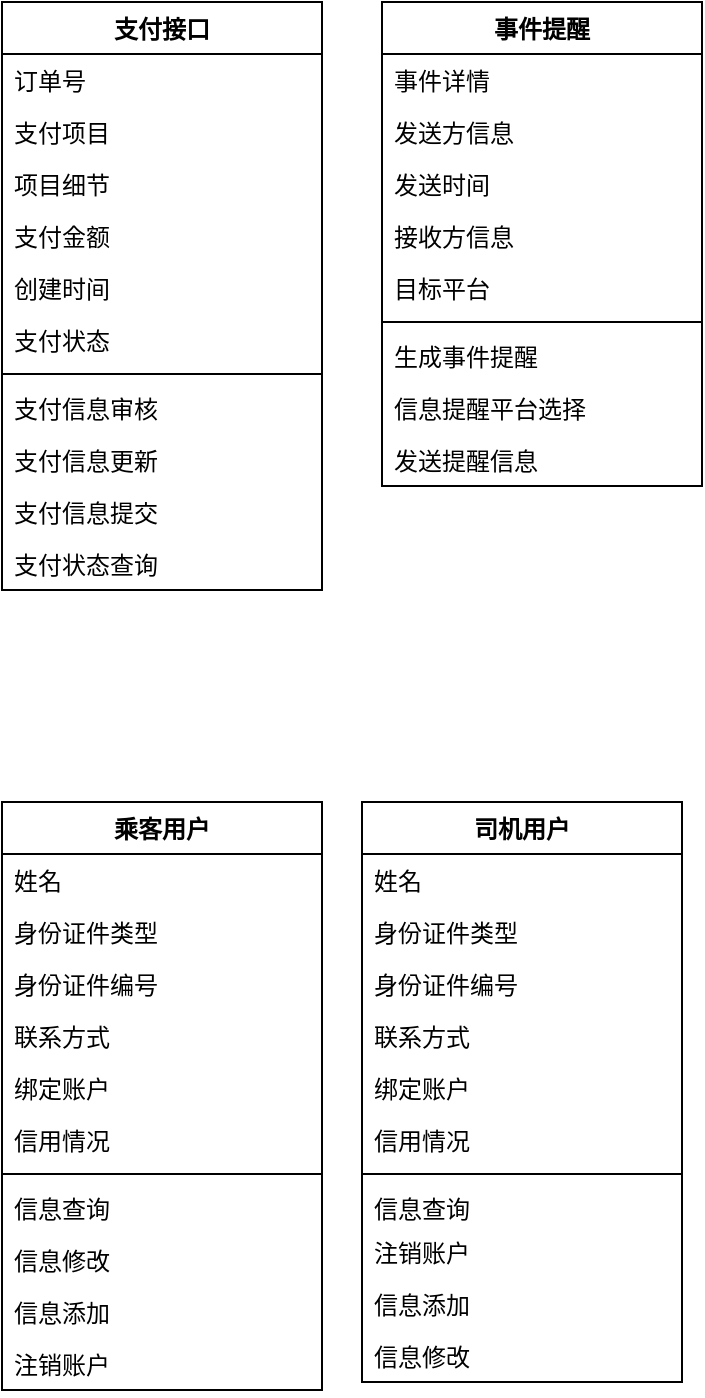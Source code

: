 <mxfile version="14.7.7" type="github">
  <diagram id="9Z2w__I7CMbtvNIpu06B" name="第 1 页">
    <mxGraphModel dx="990" dy="547" grid="1" gridSize="10" guides="1" tooltips="1" connect="1" arrows="1" fold="1" page="1" pageScale="1" pageWidth="827" pageHeight="1169" math="0" shadow="0">
      <root>
        <mxCell id="0" />
        <mxCell id="1" parent="0" />
        <mxCell id="Z66aNXY8VyCRNVoToxuj-1" value="支付接口" style="swimlane;fontStyle=1;align=center;verticalAlign=top;childLayout=stackLayout;horizontal=1;startSize=26;horizontalStack=0;resizeParent=1;resizeParentMax=0;resizeLast=0;collapsible=1;marginBottom=0;" vertex="1" parent="1">
          <mxGeometry x="50" y="50" width="160" height="294" as="geometry" />
        </mxCell>
        <mxCell id="Z66aNXY8VyCRNVoToxuj-2" value="订单号" style="text;strokeColor=none;fillColor=none;align=left;verticalAlign=top;spacingLeft=4;spacingRight=4;overflow=hidden;rotatable=0;points=[[0,0.5],[1,0.5]];portConstraint=eastwest;" vertex="1" parent="Z66aNXY8VyCRNVoToxuj-1">
          <mxGeometry y="26" width="160" height="26" as="geometry" />
        </mxCell>
        <mxCell id="Z66aNXY8VyCRNVoToxuj-6" value="支付项目" style="text;strokeColor=none;fillColor=none;align=left;verticalAlign=top;spacingLeft=4;spacingRight=4;overflow=hidden;rotatable=0;points=[[0,0.5],[1,0.5]];portConstraint=eastwest;" vertex="1" parent="Z66aNXY8VyCRNVoToxuj-1">
          <mxGeometry y="52" width="160" height="26" as="geometry" />
        </mxCell>
        <mxCell id="Z66aNXY8VyCRNVoToxuj-7" value="项目细节" style="text;strokeColor=none;fillColor=none;align=left;verticalAlign=top;spacingLeft=4;spacingRight=4;overflow=hidden;rotatable=0;points=[[0,0.5],[1,0.5]];portConstraint=eastwest;" vertex="1" parent="Z66aNXY8VyCRNVoToxuj-1">
          <mxGeometry y="78" width="160" height="26" as="geometry" />
        </mxCell>
        <mxCell id="Z66aNXY8VyCRNVoToxuj-5" value="支付金额" style="text;strokeColor=none;fillColor=none;align=left;verticalAlign=top;spacingLeft=4;spacingRight=4;overflow=hidden;rotatable=0;points=[[0,0.5],[1,0.5]];portConstraint=eastwest;" vertex="1" parent="Z66aNXY8VyCRNVoToxuj-1">
          <mxGeometry y="104" width="160" height="26" as="geometry" />
        </mxCell>
        <mxCell id="Z66aNXY8VyCRNVoToxuj-9" value="创建时间" style="text;strokeColor=none;fillColor=none;align=left;verticalAlign=top;spacingLeft=4;spacingRight=4;overflow=hidden;rotatable=0;points=[[0,0.5],[1,0.5]];portConstraint=eastwest;" vertex="1" parent="Z66aNXY8VyCRNVoToxuj-1">
          <mxGeometry y="130" width="160" height="26" as="geometry" />
        </mxCell>
        <mxCell id="Z66aNXY8VyCRNVoToxuj-10" value="支付状态" style="text;strokeColor=none;fillColor=none;align=left;verticalAlign=top;spacingLeft=4;spacingRight=4;overflow=hidden;rotatable=0;points=[[0,0.5],[1,0.5]];portConstraint=eastwest;" vertex="1" parent="Z66aNXY8VyCRNVoToxuj-1">
          <mxGeometry y="156" width="160" height="26" as="geometry" />
        </mxCell>
        <mxCell id="Z66aNXY8VyCRNVoToxuj-3" value="" style="line;strokeWidth=1;fillColor=none;align=left;verticalAlign=middle;spacingTop=-1;spacingLeft=3;spacingRight=3;rotatable=0;labelPosition=right;points=[];portConstraint=eastwest;" vertex="1" parent="Z66aNXY8VyCRNVoToxuj-1">
          <mxGeometry y="182" width="160" height="8" as="geometry" />
        </mxCell>
        <mxCell id="Z66aNXY8VyCRNVoToxuj-4" value="支付信息审核" style="text;strokeColor=none;fillColor=none;align=left;verticalAlign=top;spacingLeft=4;spacingRight=4;overflow=hidden;rotatable=0;points=[[0,0.5],[1,0.5]];portConstraint=eastwest;" vertex="1" parent="Z66aNXY8VyCRNVoToxuj-1">
          <mxGeometry y="190" width="160" height="26" as="geometry" />
        </mxCell>
        <mxCell id="Z66aNXY8VyCRNVoToxuj-11" value="支付信息更新" style="text;strokeColor=none;fillColor=none;align=left;verticalAlign=top;spacingLeft=4;spacingRight=4;overflow=hidden;rotatable=0;points=[[0,0.5],[1,0.5]];portConstraint=eastwest;" vertex="1" parent="Z66aNXY8VyCRNVoToxuj-1">
          <mxGeometry y="216" width="160" height="26" as="geometry" />
        </mxCell>
        <mxCell id="Z66aNXY8VyCRNVoToxuj-12" value="支付信息提交" style="text;strokeColor=none;fillColor=none;align=left;verticalAlign=top;spacingLeft=4;spacingRight=4;overflow=hidden;rotatable=0;points=[[0,0.5],[1,0.5]];portConstraint=eastwest;" vertex="1" parent="Z66aNXY8VyCRNVoToxuj-1">
          <mxGeometry y="242" width="160" height="26" as="geometry" />
        </mxCell>
        <mxCell id="Z66aNXY8VyCRNVoToxuj-13" value="支付状态查询" style="text;strokeColor=none;fillColor=none;align=left;verticalAlign=top;spacingLeft=4;spacingRight=4;overflow=hidden;rotatable=0;points=[[0,0.5],[1,0.5]];portConstraint=eastwest;" vertex="1" parent="Z66aNXY8VyCRNVoToxuj-1">
          <mxGeometry y="268" width="160" height="26" as="geometry" />
        </mxCell>
        <mxCell id="Z66aNXY8VyCRNVoToxuj-14" value="事件提醒" style="swimlane;fontStyle=1;align=center;verticalAlign=top;childLayout=stackLayout;horizontal=1;startSize=26;horizontalStack=0;resizeParent=1;resizeParentMax=0;resizeLast=0;collapsible=1;marginBottom=0;" vertex="1" parent="1">
          <mxGeometry x="240" y="50" width="160" height="242" as="geometry" />
        </mxCell>
        <mxCell id="Z66aNXY8VyCRNVoToxuj-15" value="事件详情" style="text;strokeColor=none;fillColor=none;align=left;verticalAlign=top;spacingLeft=4;spacingRight=4;overflow=hidden;rotatable=0;points=[[0,0.5],[1,0.5]];portConstraint=eastwest;" vertex="1" parent="Z66aNXY8VyCRNVoToxuj-14">
          <mxGeometry y="26" width="160" height="26" as="geometry" />
        </mxCell>
        <mxCell id="Z66aNXY8VyCRNVoToxuj-18" value="发送方信息" style="text;strokeColor=none;fillColor=none;align=left;verticalAlign=top;spacingLeft=4;spacingRight=4;overflow=hidden;rotatable=0;points=[[0,0.5],[1,0.5]];portConstraint=eastwest;" vertex="1" parent="Z66aNXY8VyCRNVoToxuj-14">
          <mxGeometry y="52" width="160" height="26" as="geometry" />
        </mxCell>
        <mxCell id="Z66aNXY8VyCRNVoToxuj-19" value="发送时间" style="text;strokeColor=none;fillColor=none;align=left;verticalAlign=top;spacingLeft=4;spacingRight=4;overflow=hidden;rotatable=0;points=[[0,0.5],[1,0.5]];portConstraint=eastwest;" vertex="1" parent="Z66aNXY8VyCRNVoToxuj-14">
          <mxGeometry y="78" width="160" height="26" as="geometry" />
        </mxCell>
        <mxCell id="Z66aNXY8VyCRNVoToxuj-20" value="接收方信息" style="text;strokeColor=none;fillColor=none;align=left;verticalAlign=top;spacingLeft=4;spacingRight=4;overflow=hidden;rotatable=0;points=[[0,0.5],[1,0.5]];portConstraint=eastwest;" vertex="1" parent="Z66aNXY8VyCRNVoToxuj-14">
          <mxGeometry y="104" width="160" height="26" as="geometry" />
        </mxCell>
        <mxCell id="Z66aNXY8VyCRNVoToxuj-21" value="目标平台" style="text;strokeColor=none;fillColor=none;align=left;verticalAlign=top;spacingLeft=4;spacingRight=4;overflow=hidden;rotatable=0;points=[[0,0.5],[1,0.5]];portConstraint=eastwest;" vertex="1" parent="Z66aNXY8VyCRNVoToxuj-14">
          <mxGeometry y="130" width="160" height="26" as="geometry" />
        </mxCell>
        <mxCell id="Z66aNXY8VyCRNVoToxuj-16" value="" style="line;strokeWidth=1;fillColor=none;align=left;verticalAlign=middle;spacingTop=-1;spacingLeft=3;spacingRight=3;rotatable=0;labelPosition=right;points=[];portConstraint=eastwest;" vertex="1" parent="Z66aNXY8VyCRNVoToxuj-14">
          <mxGeometry y="156" width="160" height="8" as="geometry" />
        </mxCell>
        <mxCell id="Z66aNXY8VyCRNVoToxuj-17" value="生成事件提醒" style="text;strokeColor=none;fillColor=none;align=left;verticalAlign=top;spacingLeft=4;spacingRight=4;overflow=hidden;rotatable=0;points=[[0,0.5],[1,0.5]];portConstraint=eastwest;" vertex="1" parent="Z66aNXY8VyCRNVoToxuj-14">
          <mxGeometry y="164" width="160" height="26" as="geometry" />
        </mxCell>
        <mxCell id="Z66aNXY8VyCRNVoToxuj-22" value="信息提醒平台选择" style="text;strokeColor=none;fillColor=none;align=left;verticalAlign=top;spacingLeft=4;spacingRight=4;overflow=hidden;rotatable=0;points=[[0,0.5],[1,0.5]];portConstraint=eastwest;" vertex="1" parent="Z66aNXY8VyCRNVoToxuj-14">
          <mxGeometry y="190" width="160" height="26" as="geometry" />
        </mxCell>
        <mxCell id="Z66aNXY8VyCRNVoToxuj-23" value="发送提醒信息" style="text;strokeColor=none;fillColor=none;align=left;verticalAlign=top;spacingLeft=4;spacingRight=4;overflow=hidden;rotatable=0;points=[[0,0.5],[1,0.5]];portConstraint=eastwest;" vertex="1" parent="Z66aNXY8VyCRNVoToxuj-14">
          <mxGeometry y="216" width="160" height="26" as="geometry" />
        </mxCell>
        <mxCell id="Z66aNXY8VyCRNVoToxuj-24" value="乘客用户" style="swimlane;fontStyle=1;align=center;verticalAlign=top;childLayout=stackLayout;horizontal=1;startSize=26;horizontalStack=0;resizeParent=1;resizeParentMax=0;resizeLast=0;collapsible=1;marginBottom=0;" vertex="1" parent="1">
          <mxGeometry x="50" y="450" width="160" height="294" as="geometry" />
        </mxCell>
        <mxCell id="Z66aNXY8VyCRNVoToxuj-25" value="姓名" style="text;strokeColor=none;fillColor=none;align=left;verticalAlign=top;spacingLeft=4;spacingRight=4;overflow=hidden;rotatable=0;points=[[0,0.5],[1,0.5]];portConstraint=eastwest;" vertex="1" parent="Z66aNXY8VyCRNVoToxuj-24">
          <mxGeometry y="26" width="160" height="26" as="geometry" />
        </mxCell>
        <mxCell id="Z66aNXY8VyCRNVoToxuj-28" value="身份证件类型" style="text;strokeColor=none;fillColor=none;align=left;verticalAlign=top;spacingLeft=4;spacingRight=4;overflow=hidden;rotatable=0;points=[[0,0.5],[1,0.5]];portConstraint=eastwest;" vertex="1" parent="Z66aNXY8VyCRNVoToxuj-24">
          <mxGeometry y="52" width="160" height="26" as="geometry" />
        </mxCell>
        <mxCell id="Z66aNXY8VyCRNVoToxuj-29" value="身份证件编号" style="text;strokeColor=none;fillColor=none;align=left;verticalAlign=top;spacingLeft=4;spacingRight=4;overflow=hidden;rotatable=0;points=[[0,0.5],[1,0.5]];portConstraint=eastwest;" vertex="1" parent="Z66aNXY8VyCRNVoToxuj-24">
          <mxGeometry y="78" width="160" height="26" as="geometry" />
        </mxCell>
        <mxCell id="Z66aNXY8VyCRNVoToxuj-30" value="联系方式" style="text;strokeColor=none;fillColor=none;align=left;verticalAlign=top;spacingLeft=4;spacingRight=4;overflow=hidden;rotatable=0;points=[[0,0.5],[1,0.5]];portConstraint=eastwest;" vertex="1" parent="Z66aNXY8VyCRNVoToxuj-24">
          <mxGeometry y="104" width="160" height="26" as="geometry" />
        </mxCell>
        <mxCell id="Z66aNXY8VyCRNVoToxuj-31" value="绑定账户" style="text;strokeColor=none;fillColor=none;align=left;verticalAlign=top;spacingLeft=4;spacingRight=4;overflow=hidden;rotatable=0;points=[[0,0.5],[1,0.5]];portConstraint=eastwest;" vertex="1" parent="Z66aNXY8VyCRNVoToxuj-24">
          <mxGeometry y="130" width="160" height="26" as="geometry" />
        </mxCell>
        <mxCell id="Z66aNXY8VyCRNVoToxuj-32" value="信用情况" style="text;strokeColor=none;fillColor=none;align=left;verticalAlign=top;spacingLeft=4;spacingRight=4;overflow=hidden;rotatable=0;points=[[0,0.5],[1,0.5]];portConstraint=eastwest;" vertex="1" parent="Z66aNXY8VyCRNVoToxuj-24">
          <mxGeometry y="156" width="160" height="26" as="geometry" />
        </mxCell>
        <mxCell id="Z66aNXY8VyCRNVoToxuj-26" value="" style="line;strokeWidth=1;fillColor=none;align=left;verticalAlign=middle;spacingTop=-1;spacingLeft=3;spacingRight=3;rotatable=0;labelPosition=right;points=[];portConstraint=eastwest;" vertex="1" parent="Z66aNXY8VyCRNVoToxuj-24">
          <mxGeometry y="182" width="160" height="8" as="geometry" />
        </mxCell>
        <mxCell id="Z66aNXY8VyCRNVoToxuj-27" value="信息查询" style="text;strokeColor=none;fillColor=none;align=left;verticalAlign=top;spacingLeft=4;spacingRight=4;overflow=hidden;rotatable=0;points=[[0,0.5],[1,0.5]];portConstraint=eastwest;" vertex="1" parent="Z66aNXY8VyCRNVoToxuj-24">
          <mxGeometry y="190" width="160" height="26" as="geometry" />
        </mxCell>
        <mxCell id="Z66aNXY8VyCRNVoToxuj-33" value="信息修改" style="text;strokeColor=none;fillColor=none;align=left;verticalAlign=top;spacingLeft=4;spacingRight=4;overflow=hidden;rotatable=0;points=[[0,0.5],[1,0.5]];portConstraint=eastwest;" vertex="1" parent="Z66aNXY8VyCRNVoToxuj-24">
          <mxGeometry y="216" width="160" height="26" as="geometry" />
        </mxCell>
        <mxCell id="Z66aNXY8VyCRNVoToxuj-34" value="信息添加" style="text;strokeColor=none;fillColor=none;align=left;verticalAlign=top;spacingLeft=4;spacingRight=4;overflow=hidden;rotatable=0;points=[[0,0.5],[1,0.5]];portConstraint=eastwest;" vertex="1" parent="Z66aNXY8VyCRNVoToxuj-24">
          <mxGeometry y="242" width="160" height="26" as="geometry" />
        </mxCell>
        <mxCell id="Z66aNXY8VyCRNVoToxuj-35" value="注销账户" style="text;strokeColor=none;fillColor=none;align=left;verticalAlign=top;spacingLeft=4;spacingRight=4;overflow=hidden;rotatable=0;points=[[0,0.5],[1,0.5]];portConstraint=eastwest;" vertex="1" parent="Z66aNXY8VyCRNVoToxuj-24">
          <mxGeometry y="268" width="160" height="26" as="geometry" />
        </mxCell>
        <mxCell id="Z66aNXY8VyCRNVoToxuj-36" value="司机用户" style="swimlane;fontStyle=1;align=center;verticalAlign=top;childLayout=stackLayout;horizontal=1;startSize=26;horizontalStack=0;resizeParent=1;resizeParentMax=0;resizeLast=0;collapsible=1;marginBottom=0;" vertex="1" parent="1">
          <mxGeometry x="230" y="450" width="160" height="290" as="geometry" />
        </mxCell>
        <mxCell id="Z66aNXY8VyCRNVoToxuj-40" value="姓名" style="text;strokeColor=none;fillColor=none;align=left;verticalAlign=top;spacingLeft=4;spacingRight=4;overflow=hidden;rotatable=0;points=[[0,0.5],[1,0.5]];portConstraint=eastwest;" vertex="1" parent="Z66aNXY8VyCRNVoToxuj-36">
          <mxGeometry y="26" width="160" height="26" as="geometry" />
        </mxCell>
        <mxCell id="Z66aNXY8VyCRNVoToxuj-41" value="身份证件类型" style="text;strokeColor=none;fillColor=none;align=left;verticalAlign=top;spacingLeft=4;spacingRight=4;overflow=hidden;rotatable=0;points=[[0,0.5],[1,0.5]];portConstraint=eastwest;" vertex="1" parent="Z66aNXY8VyCRNVoToxuj-36">
          <mxGeometry y="52" width="160" height="26" as="geometry" />
        </mxCell>
        <mxCell id="Z66aNXY8VyCRNVoToxuj-42" value="身份证件编号" style="text;strokeColor=none;fillColor=none;align=left;verticalAlign=top;spacingLeft=4;spacingRight=4;overflow=hidden;rotatable=0;points=[[0,0.5],[1,0.5]];portConstraint=eastwest;" vertex="1" parent="Z66aNXY8VyCRNVoToxuj-36">
          <mxGeometry y="78" width="160" height="26" as="geometry" />
        </mxCell>
        <mxCell id="Z66aNXY8VyCRNVoToxuj-43" value="联系方式" style="text;strokeColor=none;fillColor=none;align=left;verticalAlign=top;spacingLeft=4;spacingRight=4;overflow=hidden;rotatable=0;points=[[0,0.5],[1,0.5]];portConstraint=eastwest;" vertex="1" parent="Z66aNXY8VyCRNVoToxuj-36">
          <mxGeometry y="104" width="160" height="26" as="geometry" />
        </mxCell>
        <mxCell id="Z66aNXY8VyCRNVoToxuj-44" value="绑定账户" style="text;strokeColor=none;fillColor=none;align=left;verticalAlign=top;spacingLeft=4;spacingRight=4;overflow=hidden;rotatable=0;points=[[0,0.5],[1,0.5]];portConstraint=eastwest;" vertex="1" parent="Z66aNXY8VyCRNVoToxuj-36">
          <mxGeometry y="130" width="160" height="26" as="geometry" />
        </mxCell>
        <mxCell id="Z66aNXY8VyCRNVoToxuj-45" value="信用情况" style="text;strokeColor=none;fillColor=none;align=left;verticalAlign=top;spacingLeft=4;spacingRight=4;overflow=hidden;rotatable=0;points=[[0,0.5],[1,0.5]];portConstraint=eastwest;" vertex="1" parent="Z66aNXY8VyCRNVoToxuj-36">
          <mxGeometry y="156" width="160" height="26" as="geometry" />
        </mxCell>
        <mxCell id="Z66aNXY8VyCRNVoToxuj-38" value="" style="line;strokeWidth=1;fillColor=none;align=left;verticalAlign=middle;spacingTop=-1;spacingLeft=3;spacingRight=3;rotatable=0;labelPosition=right;points=[];portConstraint=eastwest;" vertex="1" parent="Z66aNXY8VyCRNVoToxuj-36">
          <mxGeometry y="182" width="160" height="8" as="geometry" />
        </mxCell>
        <mxCell id="Z66aNXY8VyCRNVoToxuj-46" value="信息查询" style="text;strokeColor=none;fillColor=none;align=left;verticalAlign=top;spacingLeft=4;spacingRight=4;overflow=hidden;rotatable=0;points=[[0,0.5],[1,0.5]];portConstraint=eastwest;" vertex="1" parent="Z66aNXY8VyCRNVoToxuj-36">
          <mxGeometry y="190" width="160" height="22" as="geometry" />
        </mxCell>
        <mxCell id="Z66aNXY8VyCRNVoToxuj-49" value="注销账户" style="text;strokeColor=none;fillColor=none;align=left;verticalAlign=top;spacingLeft=4;spacingRight=4;overflow=hidden;rotatable=0;points=[[0,0.5],[1,0.5]];portConstraint=eastwest;" vertex="1" parent="Z66aNXY8VyCRNVoToxuj-36">
          <mxGeometry y="212" width="160" height="26" as="geometry" />
        </mxCell>
        <mxCell id="Z66aNXY8VyCRNVoToxuj-48" value="信息添加" style="text;strokeColor=none;fillColor=none;align=left;verticalAlign=top;spacingLeft=4;spacingRight=4;overflow=hidden;rotatable=0;points=[[0,0.5],[1,0.5]];portConstraint=eastwest;" vertex="1" parent="Z66aNXY8VyCRNVoToxuj-36">
          <mxGeometry y="238" width="160" height="26" as="geometry" />
        </mxCell>
        <mxCell id="Z66aNXY8VyCRNVoToxuj-47" value="信息修改" style="text;strokeColor=none;fillColor=none;align=left;verticalAlign=top;spacingLeft=4;spacingRight=4;overflow=hidden;rotatable=0;points=[[0,0.5],[1,0.5]];portConstraint=eastwest;" vertex="1" parent="Z66aNXY8VyCRNVoToxuj-36">
          <mxGeometry y="264" width="160" height="26" as="geometry" />
        </mxCell>
      </root>
    </mxGraphModel>
  </diagram>
</mxfile>
